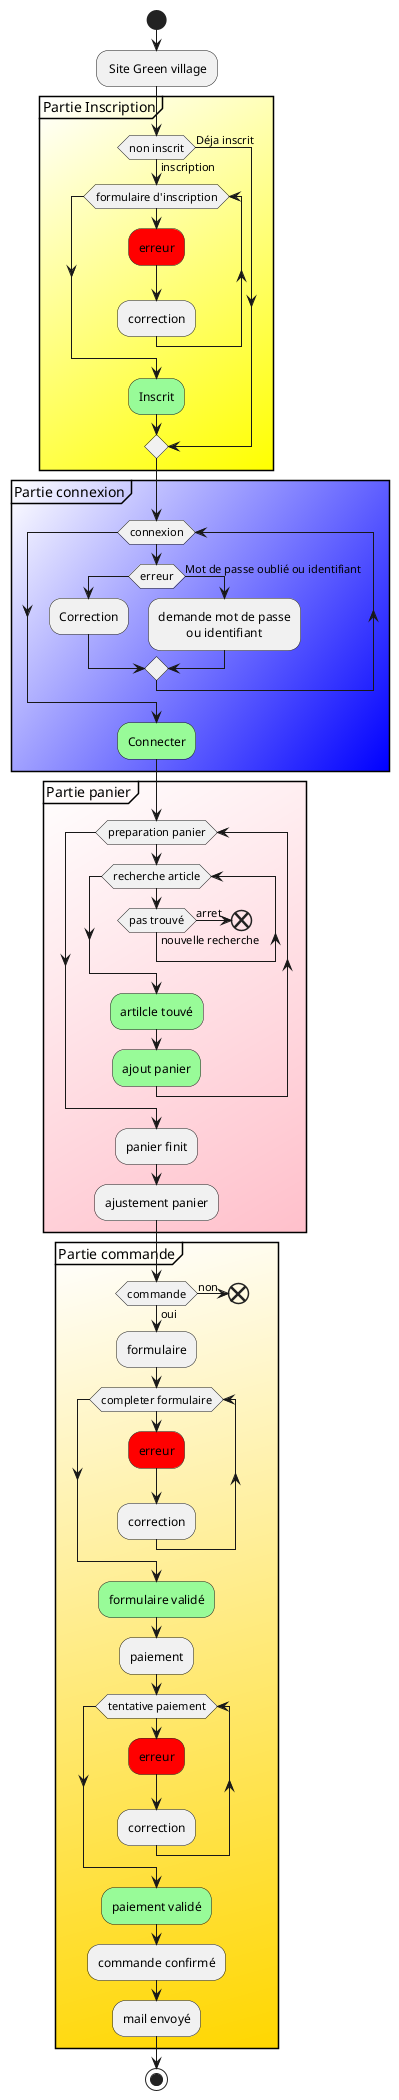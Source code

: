 @startuml
start
: Site Green village;
partition #white/yellow "Partie Inscription"{
if (non inscrit) then (inscription)

while(formulaire d'inscription)
#red:erreur;
:correction;
endwhile

#palegreen:Inscrit;

else (Déja inscrit)
endif
}

partition #white/blue "Partie connexion"{
while(connexion)
if(erreur)
:Correction;
else (Mot de passe oublié ou identifiant)
:demande mot de passe
         ou identifiant;
endif
endwhile

#palegreen:Connecter;
}

partition #white/pink "Partie panier"{
while(preparation panier)
while(recherche article)

if (pas trouvé) then (arret)
end
else (nouvelle recherche)
endif
endwhile
#palegreen:artilcle touvé;
#palegreen:ajout panier;
endwhile
:panier finit;
:ajustement panier;
}

partition #white/gold "Partie commande"{
if (commande) then (oui)
:formulaire;
else(non)
end
endif
while (completer formulaire)
#red:erreur;
:correction;
endwhile
#palegreen:formulaire validé;
:paiement;
while (tentative paiement)
#red:erreur;
:correction;
endwhile
#palegreen:paiement validé;
:commande confirmé;
:mail envoyé;
}
stop
@enduml